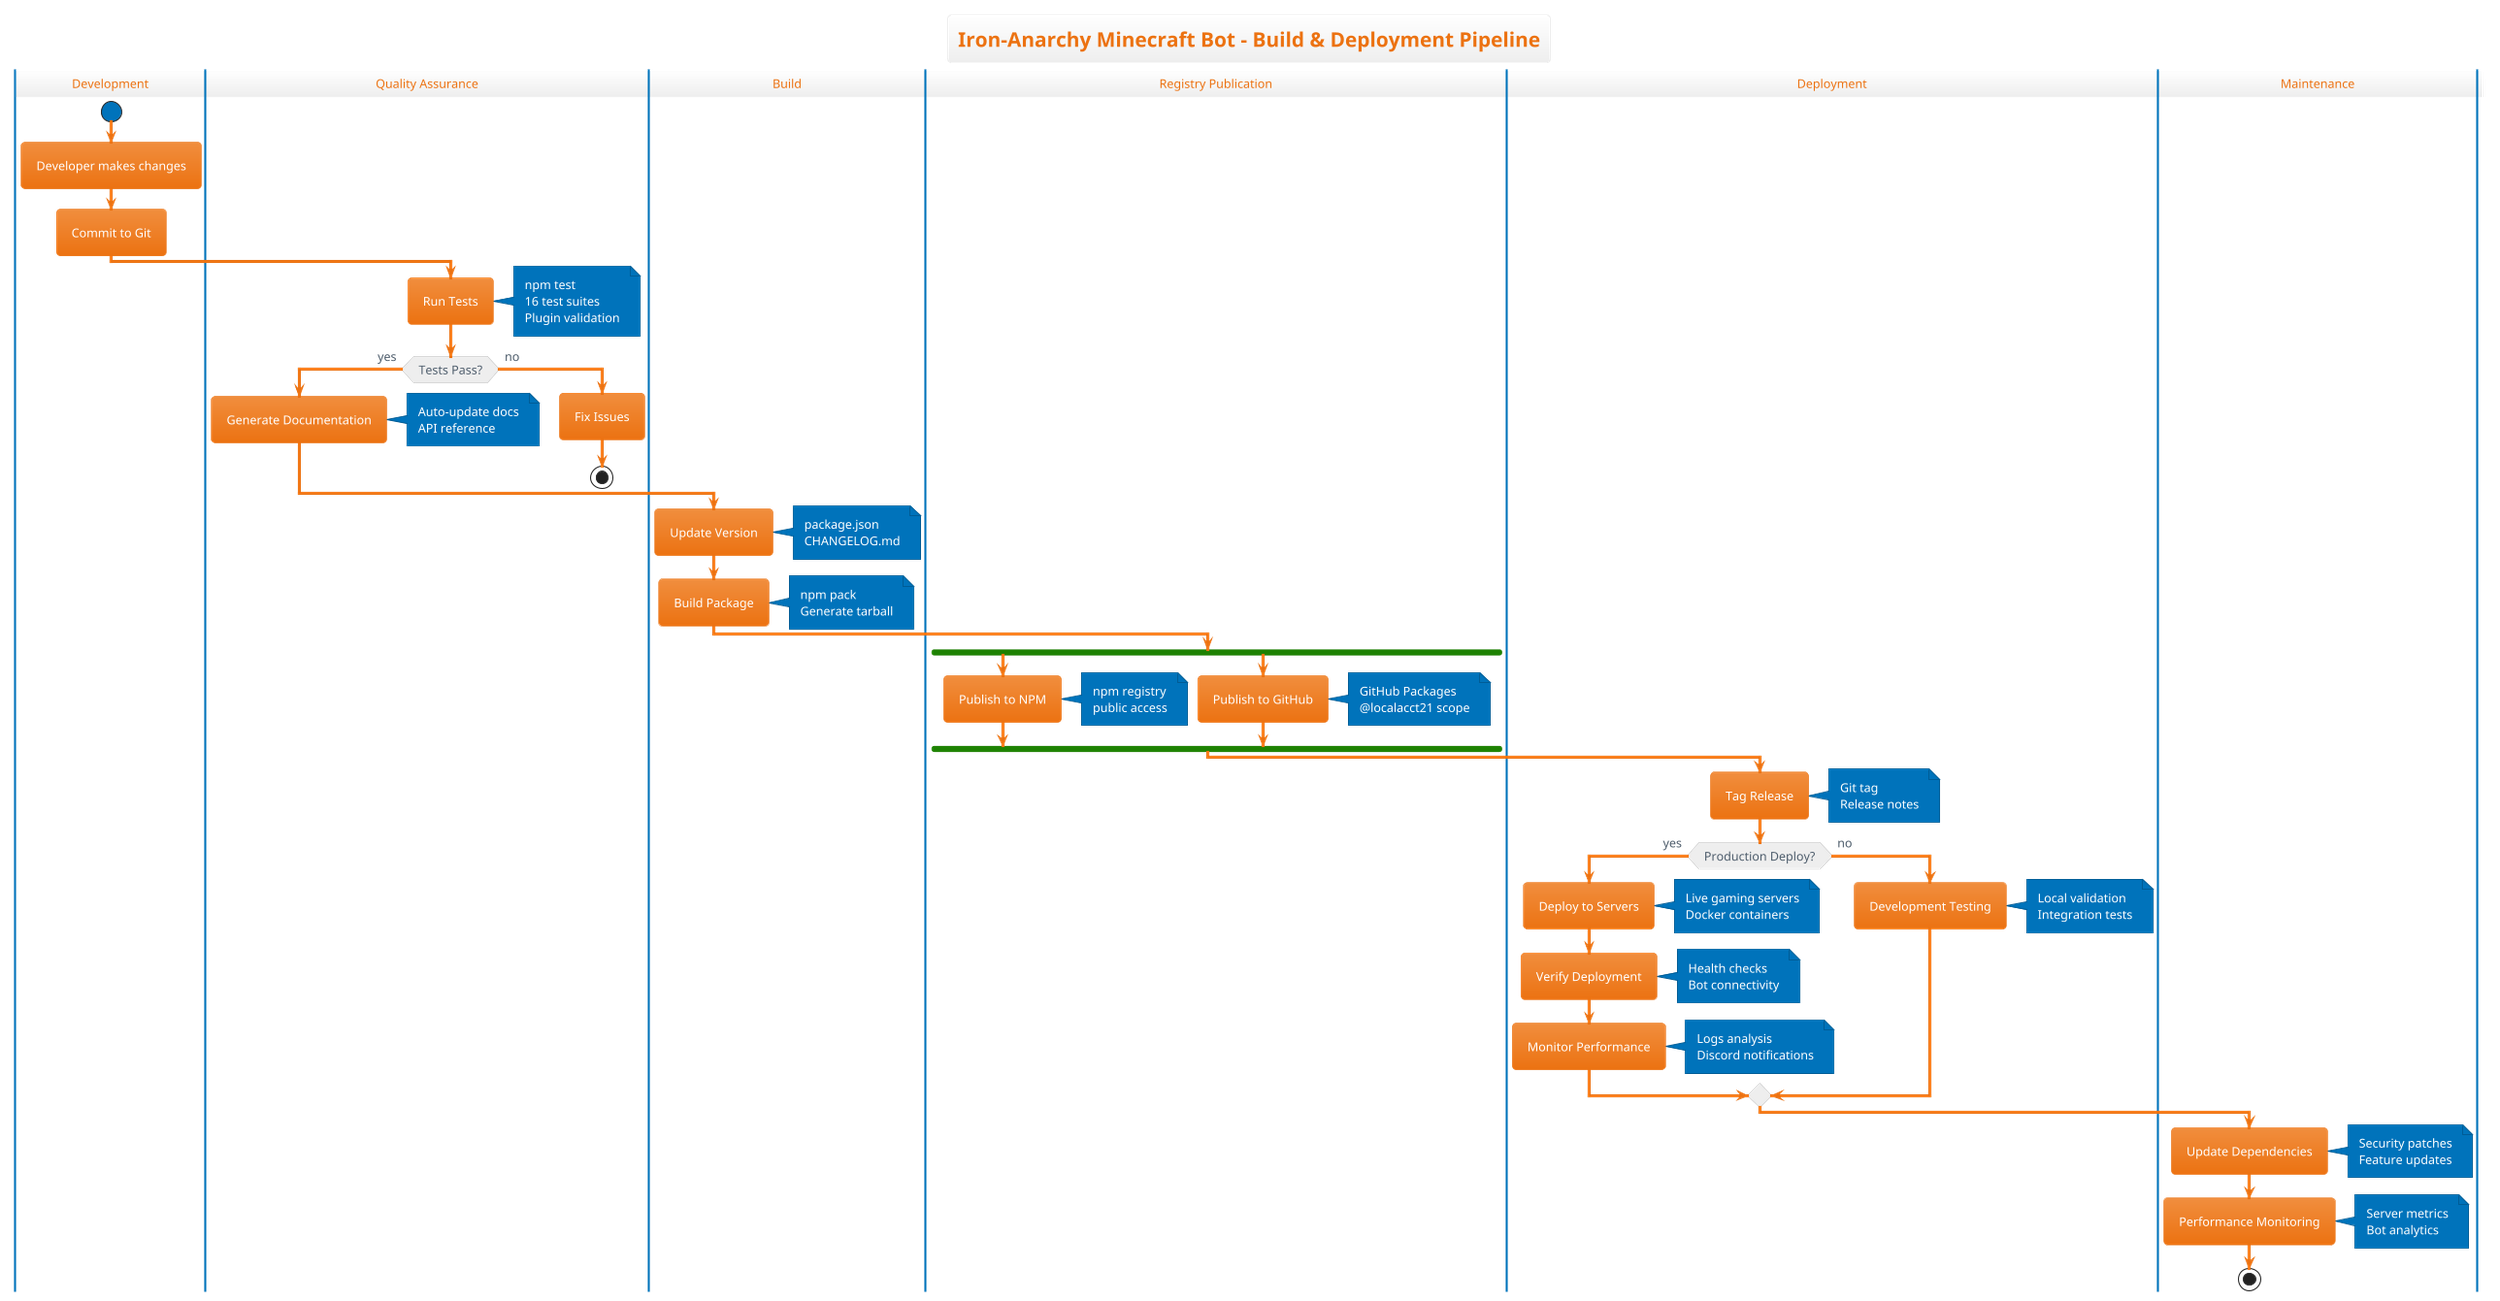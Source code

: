 @startuml build-pipeline
!theme aws-orange

title Iron-Anarchy Minecraft Bot - Build & Deployment Pipeline

|Development|
start
:Developer makes changes;
:Commit to Git;

|Quality Assurance|
:Run Tests;
note right: npm test\n16 test suites\nPlugin validation

if (Tests Pass?) then (yes)
  :Generate Documentation;
  note right: Auto-update docs\nAPI reference
else (no)
  :Fix Issues;
  stop
endif

|Build|
:Update Version;
note right: package.json\nCHANGELOG.md

:Build Package;
note right: npm pack\nGenerate tarball

|Registry Publication|
fork
  :Publish to NPM;
  note right: npm registry\npublic access
fork again
  :Publish to GitHub;
  note right: GitHub Packages\n@localacct21 scope
end fork

|Deployment|
:Tag Release;
note right: Git tag\nRelease notes

if (Production Deploy?) then (yes)
  :Deploy to Servers;
  note right: Live gaming servers\nDocker containers
  
  :Verify Deployment;
  note right: Health checks\nBot connectivity
  
  :Monitor Performance;
  note right: Logs analysis\nDiscord notifications
else (no)
  :Development Testing;
  note right: Local validation\nIntegration tests
endif

|Maintenance|
:Update Dependencies;
note right: Security patches\nFeature updates

:Performance Monitoring;
note right: Server metrics\nBot analytics

stop

@enduml
